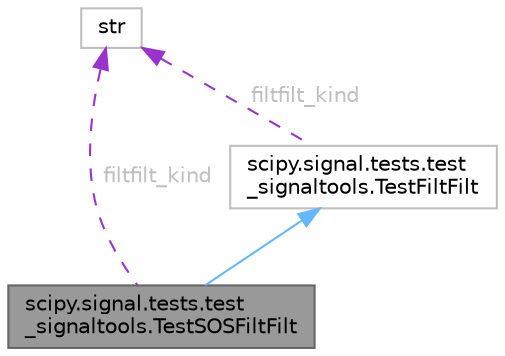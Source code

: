 digraph "scipy.signal.tests.test_signaltools.TestSOSFiltFilt"
{
 // LATEX_PDF_SIZE
  bgcolor="transparent";
  edge [fontname=Helvetica,fontsize=10,labelfontname=Helvetica,labelfontsize=10];
  node [fontname=Helvetica,fontsize=10,shape=box,height=0.2,width=0.4];
  Node1 [id="Node000001",label="scipy.signal.tests.test\l_signaltools.TestSOSFiltFilt",height=0.2,width=0.4,color="gray40", fillcolor="grey60", style="filled", fontcolor="black",tooltip=" "];
  Node2 -> Node1 [id="edge4_Node000001_Node000002",dir="back",color="steelblue1",style="solid",tooltip=" "];
  Node2 [id="Node000002",label="scipy.signal.tests.test\l_signaltools.TestFiltFilt",height=0.2,width=0.4,color="grey75", fillcolor="white", style="filled",URL="$dc/d99/classscipy_1_1signal_1_1tests_1_1test__signaltools_1_1TestFiltFilt.html",tooltip=" "];
  Node3 -> Node2 [id="edge5_Node000002_Node000003",dir="back",color="darkorchid3",style="dashed",tooltip=" ",label=" filtfilt_kind",fontcolor="grey" ];
  Node3 [id="Node000003",label="str",height=0.2,width=0.4,color="grey75", fillcolor="white", style="filled",tooltip=" "];
  Node3 -> Node1 [id="edge6_Node000001_Node000003",dir="back",color="darkorchid3",style="dashed",tooltip=" ",label=" filtfilt_kind",fontcolor="grey" ];
}
